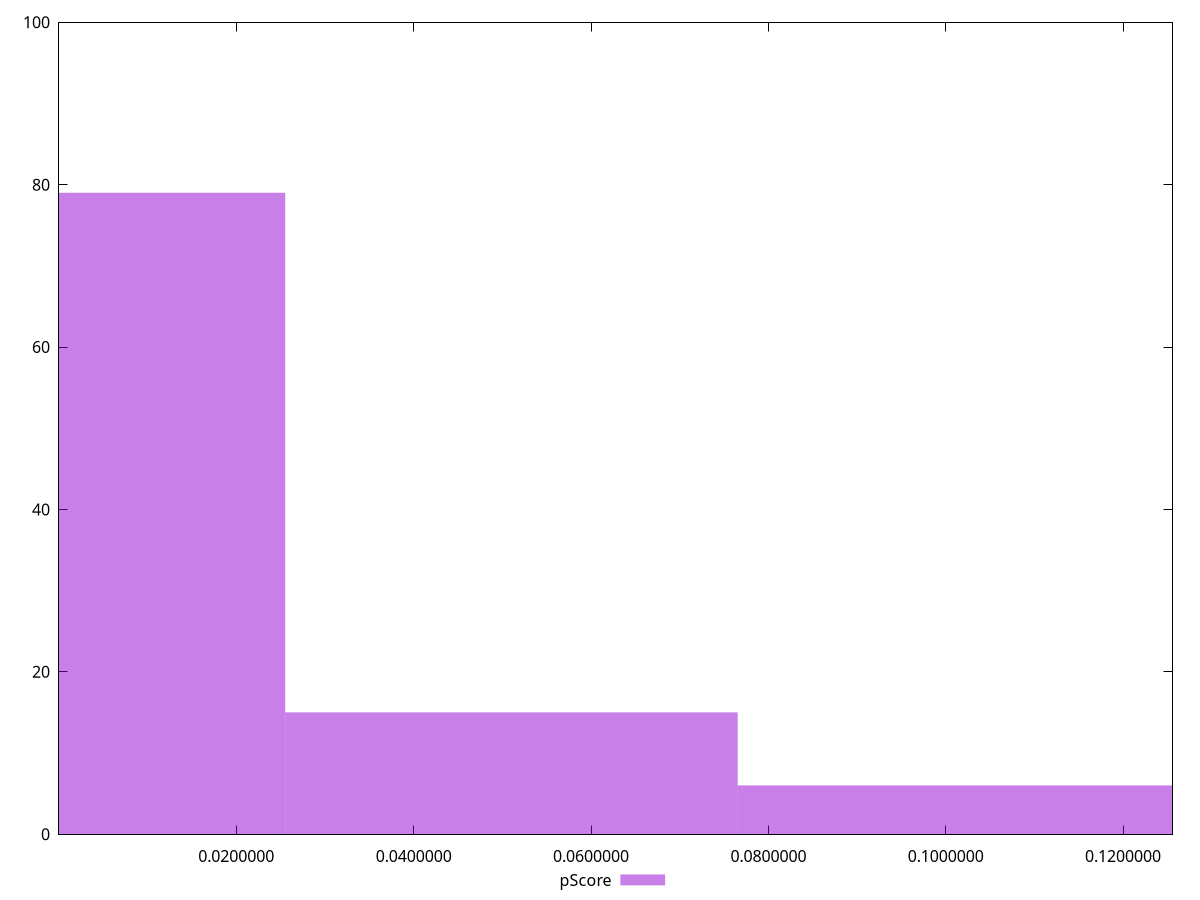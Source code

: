 reset

$pScore <<EOF
0 79
0.051024453633771706 15
0.10204890726754341 6
EOF

set key outside below
set boxwidth 0.051024453633771706
set xrange [8.159470662461032e-7:0.12557265424001762]
set yrange [0:100]
set trange [0:100]
set style fill transparent solid 0.5 noborder
set terminal svg size 640, 490 enhanced background rgb 'white'
set output "report_00013_2021-02-09T12-04-24.940Z/max-potential-fid/samples/pages/pScore/histogram.svg"

plot $pScore title "pScore" with boxes

reset
